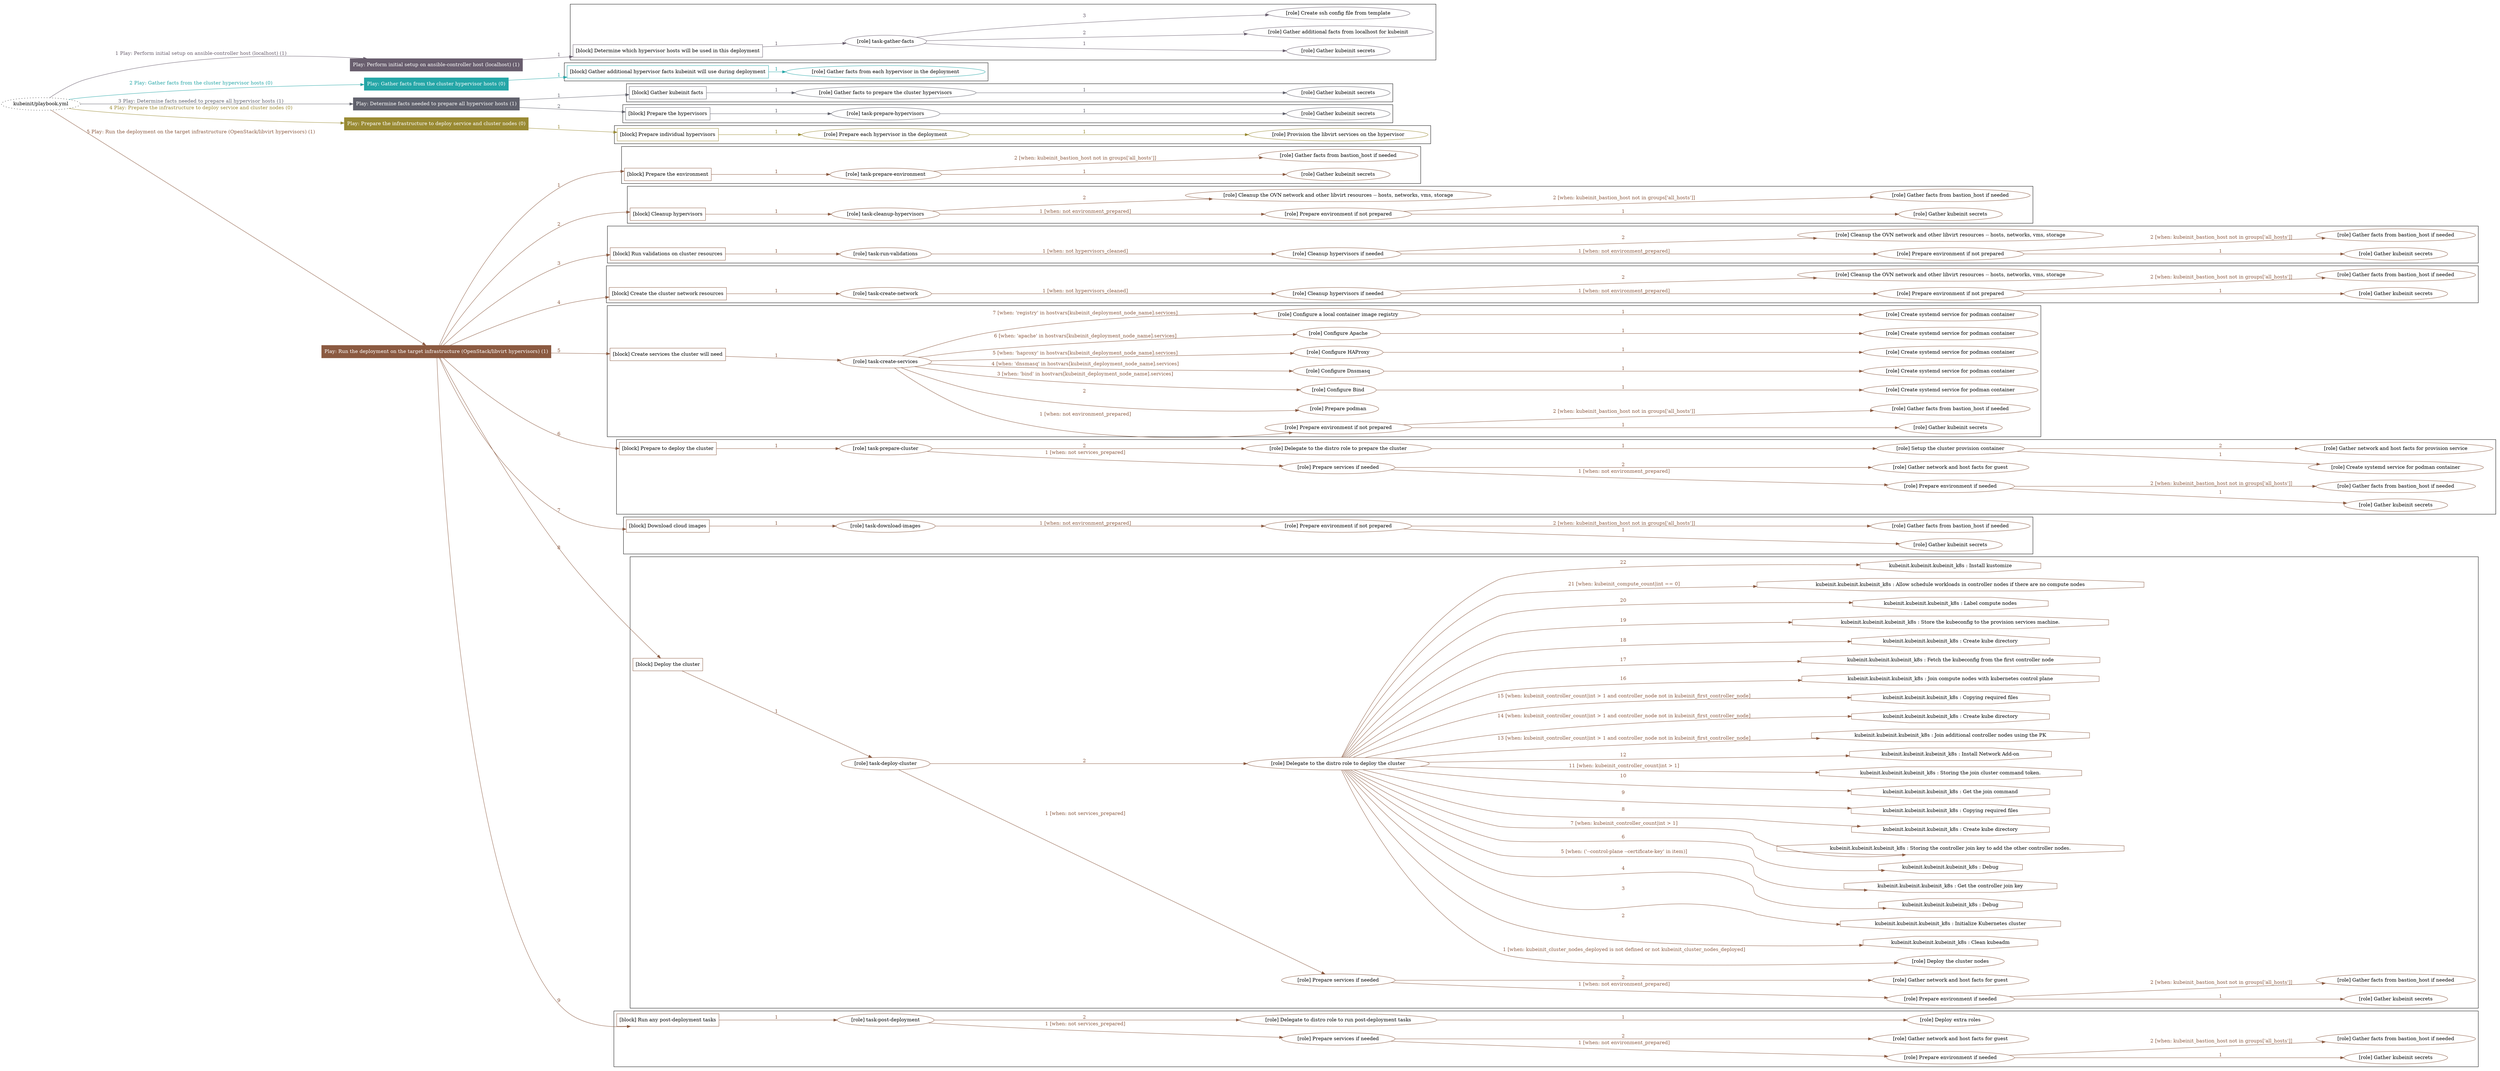 digraph {
	graph [concentrate=true ordering=in rankdir=LR ratio=fill]
	edge [esep=5 sep=10]
	"kubeinit/playbook.yml" [URL="/home/runner/work/kubeinit/kubeinit/kubeinit/playbook.yml" id=playbook_3f4cbc91 style=dotted]
	"kubeinit/playbook.yml" -> play_27c233f1 [label="1 Play: Perform initial setup on ansible-controller host (localhost) (1)" color="#695e6e" fontcolor="#695e6e" id=edge_play_27c233f1 labeltooltip="1 Play: Perform initial setup on ansible-controller host (localhost) (1)" tooltip="1 Play: Perform initial setup on ansible-controller host (localhost) (1)"]
	subgraph "Play: Perform initial setup on ansible-controller host (localhost) (1)" {
		play_27c233f1 [label="Play: Perform initial setup on ansible-controller host (localhost) (1)" URL="/home/runner/work/kubeinit/kubeinit/kubeinit/playbook.yml" color="#695e6e" fontcolor="#ffffff" id=play_27c233f1 shape=box style=filled tooltip=localhost]
		play_27c233f1 -> block_4a003f04 [label=1 color="#695e6e" fontcolor="#695e6e" id=edge_block_4a003f04 labeltooltip=1 tooltip=1]
		subgraph cluster_block_4a003f04 {
			block_4a003f04 [label="[block] Determine which hypervisor hosts will be used in this deployment" URL="/home/runner/work/kubeinit/kubeinit/kubeinit/playbook.yml" color="#695e6e" id=block_4a003f04 labeltooltip="Determine which hypervisor hosts will be used in this deployment" shape=box tooltip="Determine which hypervisor hosts will be used in this deployment"]
			block_4a003f04 -> role_d8524a2f [label="1 " color="#695e6e" fontcolor="#695e6e" id=edge_role_d8524a2f labeltooltip="1 " tooltip="1 "]
			subgraph "task-gather-facts" {
				role_d8524a2f [label="[role] task-gather-facts" URL="/home/runner/work/kubeinit/kubeinit/kubeinit/playbook.yml" color="#695e6e" id=role_d8524a2f tooltip="task-gather-facts"]
				role_d8524a2f -> role_a8aa2a1e [label="1 " color="#695e6e" fontcolor="#695e6e" id=edge_role_a8aa2a1e labeltooltip="1 " tooltip="1 "]
				subgraph "Gather kubeinit secrets" {
					role_a8aa2a1e [label="[role] Gather kubeinit secrets" URL="/home/runner/.ansible/collections/ansible_collections/kubeinit/kubeinit/roles/kubeinit_prepare/tasks/build_hypervisors_group.yml" color="#695e6e" id=role_a8aa2a1e tooltip="Gather kubeinit secrets"]
				}
				role_d8524a2f -> role_540adc2b [label="2 " color="#695e6e" fontcolor="#695e6e" id=edge_role_540adc2b labeltooltip="2 " tooltip="2 "]
				subgraph "Gather additional facts from localhost for kubeinit" {
					role_540adc2b [label="[role] Gather additional facts from localhost for kubeinit" URL="/home/runner/.ansible/collections/ansible_collections/kubeinit/kubeinit/roles/kubeinit_prepare/tasks/build_hypervisors_group.yml" color="#695e6e" id=role_540adc2b tooltip="Gather additional facts from localhost for kubeinit"]
				}
				role_d8524a2f -> role_4693c98e [label="3 " color="#695e6e" fontcolor="#695e6e" id=edge_role_4693c98e labeltooltip="3 " tooltip="3 "]
				subgraph "Create ssh config file from template" {
					role_4693c98e [label="[role] Create ssh config file from template" URL="/home/runner/.ansible/collections/ansible_collections/kubeinit/kubeinit/roles/kubeinit_prepare/tasks/build_hypervisors_group.yml" color="#695e6e" id=role_4693c98e tooltip="Create ssh config file from template"]
				}
			}
		}
	}
	"kubeinit/playbook.yml" -> play_1310c584 [label="2 Play: Gather facts from the cluster hypervisor hosts (0)" color="#25a6a7" fontcolor="#25a6a7" id=edge_play_1310c584 labeltooltip="2 Play: Gather facts from the cluster hypervisor hosts (0)" tooltip="2 Play: Gather facts from the cluster hypervisor hosts (0)"]
	subgraph "Play: Gather facts from the cluster hypervisor hosts (0)" {
		play_1310c584 [label="Play: Gather facts from the cluster hypervisor hosts (0)" URL="/home/runner/work/kubeinit/kubeinit/kubeinit/playbook.yml" color="#25a6a7" fontcolor="#ffffff" id=play_1310c584 shape=box style=filled tooltip="Play: Gather facts from the cluster hypervisor hosts (0)"]
		play_1310c584 -> block_fd61c99f [label=1 color="#25a6a7" fontcolor="#25a6a7" id=edge_block_fd61c99f labeltooltip=1 tooltip=1]
		subgraph cluster_block_fd61c99f {
			block_fd61c99f [label="[block] Gather additional hypervisor facts kubeinit will use during deployment" URL="/home/runner/work/kubeinit/kubeinit/kubeinit/playbook.yml" color="#25a6a7" id=block_fd61c99f labeltooltip="Gather additional hypervisor facts kubeinit will use during deployment" shape=box tooltip="Gather additional hypervisor facts kubeinit will use during deployment"]
			block_fd61c99f -> role_4725d108 [label="1 " color="#25a6a7" fontcolor="#25a6a7" id=edge_role_4725d108 labeltooltip="1 " tooltip="1 "]
			subgraph "Gather facts from each hypervisor in the deployment" {
				role_4725d108 [label="[role] Gather facts from each hypervisor in the deployment" URL="/home/runner/work/kubeinit/kubeinit/kubeinit/playbook.yml" color="#25a6a7" id=role_4725d108 tooltip="Gather facts from each hypervisor in the deployment"]
			}
		}
	}
	"kubeinit/playbook.yml" -> play_6f4e5b49 [label="3 Play: Determine facts needed to prepare all hypervisor hosts (1)" color="#60616c" fontcolor="#60616c" id=edge_play_6f4e5b49 labeltooltip="3 Play: Determine facts needed to prepare all hypervisor hosts (1)" tooltip="3 Play: Determine facts needed to prepare all hypervisor hosts (1)"]
	subgraph "Play: Determine facts needed to prepare all hypervisor hosts (1)" {
		play_6f4e5b49 [label="Play: Determine facts needed to prepare all hypervisor hosts (1)" URL="/home/runner/work/kubeinit/kubeinit/kubeinit/playbook.yml" color="#60616c" fontcolor="#ffffff" id=play_6f4e5b49 shape=box style=filled tooltip=localhost]
		play_6f4e5b49 -> block_ec73111c [label=1 color="#60616c" fontcolor="#60616c" id=edge_block_ec73111c labeltooltip=1 tooltip=1]
		subgraph cluster_block_ec73111c {
			block_ec73111c [label="[block] Gather kubeinit facts" URL="/home/runner/work/kubeinit/kubeinit/kubeinit/playbook.yml" color="#60616c" id=block_ec73111c labeltooltip="Gather kubeinit facts" shape=box tooltip="Gather kubeinit facts"]
			block_ec73111c -> role_0f85f762 [label="1 " color="#60616c" fontcolor="#60616c" id=edge_role_0f85f762 labeltooltip="1 " tooltip="1 "]
			subgraph "Gather facts to prepare the cluster hypervisors" {
				role_0f85f762 [label="[role] Gather facts to prepare the cluster hypervisors" URL="/home/runner/work/kubeinit/kubeinit/kubeinit/playbook.yml" color="#60616c" id=role_0f85f762 tooltip="Gather facts to prepare the cluster hypervisors"]
				role_0f85f762 -> role_43e27373 [label="1 " color="#60616c" fontcolor="#60616c" id=edge_role_43e27373 labeltooltip="1 " tooltip="1 "]
				subgraph "Gather kubeinit secrets" {
					role_43e27373 [label="[role] Gather kubeinit secrets" URL="/home/runner/.ansible/collections/ansible_collections/kubeinit/kubeinit/roles/kubeinit_prepare/tasks/gather_kubeinit_facts.yml" color="#60616c" id=role_43e27373 tooltip="Gather kubeinit secrets"]
				}
			}
		}
		play_6f4e5b49 -> block_7b90073b [label=2 color="#60616c" fontcolor="#60616c" id=edge_block_7b90073b labeltooltip=2 tooltip=2]
		subgraph cluster_block_7b90073b {
			block_7b90073b [label="[block] Prepare the hypervisors" URL="/home/runner/work/kubeinit/kubeinit/kubeinit/playbook.yml" color="#60616c" id=block_7b90073b labeltooltip="Prepare the hypervisors" shape=box tooltip="Prepare the hypervisors"]
			block_7b90073b -> role_a5590c18 [label="1 " color="#60616c" fontcolor="#60616c" id=edge_role_a5590c18 labeltooltip="1 " tooltip="1 "]
			subgraph "task-prepare-hypervisors" {
				role_a5590c18 [label="[role] task-prepare-hypervisors" URL="/home/runner/work/kubeinit/kubeinit/kubeinit/playbook.yml" color="#60616c" id=role_a5590c18 tooltip="task-prepare-hypervisors"]
				role_a5590c18 -> role_f006d449 [label="1 " color="#60616c" fontcolor="#60616c" id=edge_role_f006d449 labeltooltip="1 " tooltip="1 "]
				subgraph "Gather kubeinit secrets" {
					role_f006d449 [label="[role] Gather kubeinit secrets" URL="/home/runner/.ansible/collections/ansible_collections/kubeinit/kubeinit/roles/kubeinit_prepare/tasks/gather_kubeinit_facts.yml" color="#60616c" id=role_f006d449 tooltip="Gather kubeinit secrets"]
				}
			}
		}
	}
	"kubeinit/playbook.yml" -> play_bd5eee0f [label="4 Play: Prepare the infrastructure to deploy service and cluster nodes (0)" color="#998a33" fontcolor="#998a33" id=edge_play_bd5eee0f labeltooltip="4 Play: Prepare the infrastructure to deploy service and cluster nodes (0)" tooltip="4 Play: Prepare the infrastructure to deploy service and cluster nodes (0)"]
	subgraph "Play: Prepare the infrastructure to deploy service and cluster nodes (0)" {
		play_bd5eee0f [label="Play: Prepare the infrastructure to deploy service and cluster nodes (0)" URL="/home/runner/work/kubeinit/kubeinit/kubeinit/playbook.yml" color="#998a33" fontcolor="#ffffff" id=play_bd5eee0f shape=box style=filled tooltip="Play: Prepare the infrastructure to deploy service and cluster nodes (0)"]
		play_bd5eee0f -> block_f9a9e828 [label=1 color="#998a33" fontcolor="#998a33" id=edge_block_f9a9e828 labeltooltip=1 tooltip=1]
		subgraph cluster_block_f9a9e828 {
			block_f9a9e828 [label="[block] Prepare individual hypervisors" URL="/home/runner/work/kubeinit/kubeinit/kubeinit/playbook.yml" color="#998a33" id=block_f9a9e828 labeltooltip="Prepare individual hypervisors" shape=box tooltip="Prepare individual hypervisors"]
			block_f9a9e828 -> role_6421d6af [label="1 " color="#998a33" fontcolor="#998a33" id=edge_role_6421d6af labeltooltip="1 " tooltip="1 "]
			subgraph "Prepare each hypervisor in the deployment" {
				role_6421d6af [label="[role] Prepare each hypervisor in the deployment" URL="/home/runner/work/kubeinit/kubeinit/kubeinit/playbook.yml" color="#998a33" id=role_6421d6af tooltip="Prepare each hypervisor in the deployment"]
				role_6421d6af -> role_2d1f48af [label="1 " color="#998a33" fontcolor="#998a33" id=edge_role_2d1f48af labeltooltip="1 " tooltip="1 "]
				subgraph "Provision the libvirt services on the hypervisor" {
					role_2d1f48af [label="[role] Provision the libvirt services on the hypervisor" URL="/home/runner/.ansible/collections/ansible_collections/kubeinit/kubeinit/roles/kubeinit_prepare/tasks/prepare_hypervisor.yml" color="#998a33" id=role_2d1f48af tooltip="Provision the libvirt services on the hypervisor"]
				}
			}
		}
	}
	"kubeinit/playbook.yml" -> play_19e6de8a [label="5 Play: Run the deployment on the target infrastructure (OpenStack/libvirt hypervisors) (1)" color="#8b5a41" fontcolor="#8b5a41" id=edge_play_19e6de8a labeltooltip="5 Play: Run the deployment on the target infrastructure (OpenStack/libvirt hypervisors) (1)" tooltip="5 Play: Run the deployment on the target infrastructure (OpenStack/libvirt hypervisors) (1)"]
	subgraph "Play: Run the deployment on the target infrastructure (OpenStack/libvirt hypervisors) (1)" {
		play_19e6de8a [label="Play: Run the deployment on the target infrastructure (OpenStack/libvirt hypervisors) (1)" URL="/home/runner/work/kubeinit/kubeinit/kubeinit/playbook.yml" color="#8b5a41" fontcolor="#ffffff" id=play_19e6de8a shape=box style=filled tooltip=localhost]
		play_19e6de8a -> block_f90811ee [label=1 color="#8b5a41" fontcolor="#8b5a41" id=edge_block_f90811ee labeltooltip=1 tooltip=1]
		subgraph cluster_block_f90811ee {
			block_f90811ee [label="[block] Prepare the environment" URL="/home/runner/work/kubeinit/kubeinit/kubeinit/playbook.yml" color="#8b5a41" id=block_f90811ee labeltooltip="Prepare the environment" shape=box tooltip="Prepare the environment"]
			block_f90811ee -> role_31f698fc [label="1 " color="#8b5a41" fontcolor="#8b5a41" id=edge_role_31f698fc labeltooltip="1 " tooltip="1 "]
			subgraph "task-prepare-environment" {
				role_31f698fc [label="[role] task-prepare-environment" URL="/home/runner/work/kubeinit/kubeinit/kubeinit/playbook.yml" color="#8b5a41" id=role_31f698fc tooltip="task-prepare-environment"]
				role_31f698fc -> role_a3f9943e [label="1 " color="#8b5a41" fontcolor="#8b5a41" id=edge_role_a3f9943e labeltooltip="1 " tooltip="1 "]
				subgraph "Gather kubeinit secrets" {
					role_a3f9943e [label="[role] Gather kubeinit secrets" URL="/home/runner/.ansible/collections/ansible_collections/kubeinit/kubeinit/roles/kubeinit_prepare/tasks/gather_kubeinit_facts.yml" color="#8b5a41" id=role_a3f9943e tooltip="Gather kubeinit secrets"]
				}
				role_31f698fc -> role_57198ff5 [label="2 [when: kubeinit_bastion_host not in groups['all_hosts']]" color="#8b5a41" fontcolor="#8b5a41" id=edge_role_57198ff5 labeltooltip="2 [when: kubeinit_bastion_host not in groups['all_hosts']]" tooltip="2 [when: kubeinit_bastion_host not in groups['all_hosts']]"]
				subgraph "Gather facts from bastion_host if needed" {
					role_57198ff5 [label="[role] Gather facts from bastion_host if needed" URL="/home/runner/.ansible/collections/ansible_collections/kubeinit/kubeinit/roles/kubeinit_prepare/tasks/main.yml" color="#8b5a41" id=role_57198ff5 tooltip="Gather facts from bastion_host if needed"]
				}
			}
		}
		play_19e6de8a -> block_365a40f4 [label=2 color="#8b5a41" fontcolor="#8b5a41" id=edge_block_365a40f4 labeltooltip=2 tooltip=2]
		subgraph cluster_block_365a40f4 {
			block_365a40f4 [label="[block] Cleanup hypervisors" URL="/home/runner/work/kubeinit/kubeinit/kubeinit/playbook.yml" color="#8b5a41" id=block_365a40f4 labeltooltip="Cleanup hypervisors" shape=box tooltip="Cleanup hypervisors"]
			block_365a40f4 -> role_1e48d9dd [label="1 " color="#8b5a41" fontcolor="#8b5a41" id=edge_role_1e48d9dd labeltooltip="1 " tooltip="1 "]
			subgraph "task-cleanup-hypervisors" {
				role_1e48d9dd [label="[role] task-cleanup-hypervisors" URL="/home/runner/work/kubeinit/kubeinit/kubeinit/playbook.yml" color="#8b5a41" id=role_1e48d9dd tooltip="task-cleanup-hypervisors"]
				role_1e48d9dd -> role_4562c41d [label="1 [when: not environment_prepared]" color="#8b5a41" fontcolor="#8b5a41" id=edge_role_4562c41d labeltooltip="1 [when: not environment_prepared]" tooltip="1 [when: not environment_prepared]"]
				subgraph "Prepare environment if not prepared" {
					role_4562c41d [label="[role] Prepare environment if not prepared" URL="/home/runner/.ansible/collections/ansible_collections/kubeinit/kubeinit/roles/kubeinit_libvirt/tasks/cleanup_hypervisors.yml" color="#8b5a41" id=role_4562c41d tooltip="Prepare environment if not prepared"]
					role_4562c41d -> role_9c7c84e5 [label="1 " color="#8b5a41" fontcolor="#8b5a41" id=edge_role_9c7c84e5 labeltooltip="1 " tooltip="1 "]
					subgraph "Gather kubeinit secrets" {
						role_9c7c84e5 [label="[role] Gather kubeinit secrets" URL="/home/runner/.ansible/collections/ansible_collections/kubeinit/kubeinit/roles/kubeinit_prepare/tasks/gather_kubeinit_facts.yml" color="#8b5a41" id=role_9c7c84e5 tooltip="Gather kubeinit secrets"]
					}
					role_4562c41d -> role_800d3055 [label="2 [when: kubeinit_bastion_host not in groups['all_hosts']]" color="#8b5a41" fontcolor="#8b5a41" id=edge_role_800d3055 labeltooltip="2 [when: kubeinit_bastion_host not in groups['all_hosts']]" tooltip="2 [when: kubeinit_bastion_host not in groups['all_hosts']]"]
					subgraph "Gather facts from bastion_host if needed" {
						role_800d3055 [label="[role] Gather facts from bastion_host if needed" URL="/home/runner/.ansible/collections/ansible_collections/kubeinit/kubeinit/roles/kubeinit_prepare/tasks/main.yml" color="#8b5a41" id=role_800d3055 tooltip="Gather facts from bastion_host if needed"]
					}
				}
				role_1e48d9dd -> role_5c7eadde [label="2 " color="#8b5a41" fontcolor="#8b5a41" id=edge_role_5c7eadde labeltooltip="2 " tooltip="2 "]
				subgraph "Cleanup the OVN network and other libvirt resources -- hosts, networks, vms, storage" {
					role_5c7eadde [label="[role] Cleanup the OVN network and other libvirt resources -- hosts, networks, vms, storage" URL="/home/runner/.ansible/collections/ansible_collections/kubeinit/kubeinit/roles/kubeinit_libvirt/tasks/cleanup_hypervisors.yml" color="#8b5a41" id=role_5c7eadde tooltip="Cleanup the OVN network and other libvirt resources -- hosts, networks, vms, storage"]
				}
			}
		}
		play_19e6de8a -> block_f3df7068 [label=3 color="#8b5a41" fontcolor="#8b5a41" id=edge_block_f3df7068 labeltooltip=3 tooltip=3]
		subgraph cluster_block_f3df7068 {
			block_f3df7068 [label="[block] Run validations on cluster resources" URL="/home/runner/work/kubeinit/kubeinit/kubeinit/playbook.yml" color="#8b5a41" id=block_f3df7068 labeltooltip="Run validations on cluster resources" shape=box tooltip="Run validations on cluster resources"]
			block_f3df7068 -> role_6481ab47 [label="1 " color="#8b5a41" fontcolor="#8b5a41" id=edge_role_6481ab47 labeltooltip="1 " tooltip="1 "]
			subgraph "task-run-validations" {
				role_6481ab47 [label="[role] task-run-validations" URL="/home/runner/work/kubeinit/kubeinit/kubeinit/playbook.yml" color="#8b5a41" id=role_6481ab47 tooltip="task-run-validations"]
				role_6481ab47 -> role_cf5db238 [label="1 [when: not hypervisors_cleaned]" color="#8b5a41" fontcolor="#8b5a41" id=edge_role_cf5db238 labeltooltip="1 [when: not hypervisors_cleaned]" tooltip="1 [when: not hypervisors_cleaned]"]
				subgraph "Cleanup hypervisors if needed" {
					role_cf5db238 [label="[role] Cleanup hypervisors if needed" URL="/home/runner/.ansible/collections/ansible_collections/kubeinit/kubeinit/roles/kubeinit_validations/tasks/main.yml" color="#8b5a41" id=role_cf5db238 tooltip="Cleanup hypervisors if needed"]
					role_cf5db238 -> role_67c4fe8a [label="1 [when: not environment_prepared]" color="#8b5a41" fontcolor="#8b5a41" id=edge_role_67c4fe8a labeltooltip="1 [when: not environment_prepared]" tooltip="1 [when: not environment_prepared]"]
					subgraph "Prepare environment if not prepared" {
						role_67c4fe8a [label="[role] Prepare environment if not prepared" URL="/home/runner/.ansible/collections/ansible_collections/kubeinit/kubeinit/roles/kubeinit_libvirt/tasks/cleanup_hypervisors.yml" color="#8b5a41" id=role_67c4fe8a tooltip="Prepare environment if not prepared"]
						role_67c4fe8a -> role_f9ae7e58 [label="1 " color="#8b5a41" fontcolor="#8b5a41" id=edge_role_f9ae7e58 labeltooltip="1 " tooltip="1 "]
						subgraph "Gather kubeinit secrets" {
							role_f9ae7e58 [label="[role] Gather kubeinit secrets" URL="/home/runner/.ansible/collections/ansible_collections/kubeinit/kubeinit/roles/kubeinit_prepare/tasks/gather_kubeinit_facts.yml" color="#8b5a41" id=role_f9ae7e58 tooltip="Gather kubeinit secrets"]
						}
						role_67c4fe8a -> role_3a1f1243 [label="2 [when: kubeinit_bastion_host not in groups['all_hosts']]" color="#8b5a41" fontcolor="#8b5a41" id=edge_role_3a1f1243 labeltooltip="2 [when: kubeinit_bastion_host not in groups['all_hosts']]" tooltip="2 [when: kubeinit_bastion_host not in groups['all_hosts']]"]
						subgraph "Gather facts from bastion_host if needed" {
							role_3a1f1243 [label="[role] Gather facts from bastion_host if needed" URL="/home/runner/.ansible/collections/ansible_collections/kubeinit/kubeinit/roles/kubeinit_prepare/tasks/main.yml" color="#8b5a41" id=role_3a1f1243 tooltip="Gather facts from bastion_host if needed"]
						}
					}
					role_cf5db238 -> role_65d6792e [label="2 " color="#8b5a41" fontcolor="#8b5a41" id=edge_role_65d6792e labeltooltip="2 " tooltip="2 "]
					subgraph "Cleanup the OVN network and other libvirt resources -- hosts, networks, vms, storage" {
						role_65d6792e [label="[role] Cleanup the OVN network and other libvirt resources -- hosts, networks, vms, storage" URL="/home/runner/.ansible/collections/ansible_collections/kubeinit/kubeinit/roles/kubeinit_libvirt/tasks/cleanup_hypervisors.yml" color="#8b5a41" id=role_65d6792e tooltip="Cleanup the OVN network and other libvirt resources -- hosts, networks, vms, storage"]
					}
				}
			}
		}
		play_19e6de8a -> block_a3eacc63 [label=4 color="#8b5a41" fontcolor="#8b5a41" id=edge_block_a3eacc63 labeltooltip=4 tooltip=4]
		subgraph cluster_block_a3eacc63 {
			block_a3eacc63 [label="[block] Create the cluster network resources" URL="/home/runner/work/kubeinit/kubeinit/kubeinit/playbook.yml" color="#8b5a41" id=block_a3eacc63 labeltooltip="Create the cluster network resources" shape=box tooltip="Create the cluster network resources"]
			block_a3eacc63 -> role_eb90707e [label="1 " color="#8b5a41" fontcolor="#8b5a41" id=edge_role_eb90707e labeltooltip="1 " tooltip="1 "]
			subgraph "task-create-network" {
				role_eb90707e [label="[role] task-create-network" URL="/home/runner/work/kubeinit/kubeinit/kubeinit/playbook.yml" color="#8b5a41" id=role_eb90707e tooltip="task-create-network"]
				role_eb90707e -> role_d0735f43 [label="1 [when: not hypervisors_cleaned]" color="#8b5a41" fontcolor="#8b5a41" id=edge_role_d0735f43 labeltooltip="1 [when: not hypervisors_cleaned]" tooltip="1 [when: not hypervisors_cleaned]"]
				subgraph "Cleanup hypervisors if needed" {
					role_d0735f43 [label="[role] Cleanup hypervisors if needed" URL="/home/runner/.ansible/collections/ansible_collections/kubeinit/kubeinit/roles/kubeinit_libvirt/tasks/create_network.yml" color="#8b5a41" id=role_d0735f43 tooltip="Cleanup hypervisors if needed"]
					role_d0735f43 -> role_0ed41c98 [label="1 [when: not environment_prepared]" color="#8b5a41" fontcolor="#8b5a41" id=edge_role_0ed41c98 labeltooltip="1 [when: not environment_prepared]" tooltip="1 [when: not environment_prepared]"]
					subgraph "Prepare environment if not prepared" {
						role_0ed41c98 [label="[role] Prepare environment if not prepared" URL="/home/runner/.ansible/collections/ansible_collections/kubeinit/kubeinit/roles/kubeinit_libvirt/tasks/cleanup_hypervisors.yml" color="#8b5a41" id=role_0ed41c98 tooltip="Prepare environment if not prepared"]
						role_0ed41c98 -> role_ef6536fc [label="1 " color="#8b5a41" fontcolor="#8b5a41" id=edge_role_ef6536fc labeltooltip="1 " tooltip="1 "]
						subgraph "Gather kubeinit secrets" {
							role_ef6536fc [label="[role] Gather kubeinit secrets" URL="/home/runner/.ansible/collections/ansible_collections/kubeinit/kubeinit/roles/kubeinit_prepare/tasks/gather_kubeinit_facts.yml" color="#8b5a41" id=role_ef6536fc tooltip="Gather kubeinit secrets"]
						}
						role_0ed41c98 -> role_e8ad9047 [label="2 [when: kubeinit_bastion_host not in groups['all_hosts']]" color="#8b5a41" fontcolor="#8b5a41" id=edge_role_e8ad9047 labeltooltip="2 [when: kubeinit_bastion_host not in groups['all_hosts']]" tooltip="2 [when: kubeinit_bastion_host not in groups['all_hosts']]"]
						subgraph "Gather facts from bastion_host if needed" {
							role_e8ad9047 [label="[role] Gather facts from bastion_host if needed" URL="/home/runner/.ansible/collections/ansible_collections/kubeinit/kubeinit/roles/kubeinit_prepare/tasks/main.yml" color="#8b5a41" id=role_e8ad9047 tooltip="Gather facts from bastion_host if needed"]
						}
					}
					role_d0735f43 -> role_5611447b [label="2 " color="#8b5a41" fontcolor="#8b5a41" id=edge_role_5611447b labeltooltip="2 " tooltip="2 "]
					subgraph "Cleanup the OVN network and other libvirt resources -- hosts, networks, vms, storage" {
						role_5611447b [label="[role] Cleanup the OVN network and other libvirt resources -- hosts, networks, vms, storage" URL="/home/runner/.ansible/collections/ansible_collections/kubeinit/kubeinit/roles/kubeinit_libvirt/tasks/cleanup_hypervisors.yml" color="#8b5a41" id=role_5611447b tooltip="Cleanup the OVN network and other libvirt resources -- hosts, networks, vms, storage"]
					}
				}
			}
		}
		play_19e6de8a -> block_168f148f [label=5 color="#8b5a41" fontcolor="#8b5a41" id=edge_block_168f148f labeltooltip=5 tooltip=5]
		subgraph cluster_block_168f148f {
			block_168f148f [label="[block] Create services the cluster will need" URL="/home/runner/work/kubeinit/kubeinit/kubeinit/playbook.yml" color="#8b5a41" id=block_168f148f labeltooltip="Create services the cluster will need" shape=box tooltip="Create services the cluster will need"]
			block_168f148f -> role_210aad82 [label="1 " color="#8b5a41" fontcolor="#8b5a41" id=edge_role_210aad82 labeltooltip="1 " tooltip="1 "]
			subgraph "task-create-services" {
				role_210aad82 [label="[role] task-create-services" URL="/home/runner/work/kubeinit/kubeinit/kubeinit/playbook.yml" color="#8b5a41" id=role_210aad82 tooltip="task-create-services"]
				role_210aad82 -> role_07e65146 [label="1 [when: not environment_prepared]" color="#8b5a41" fontcolor="#8b5a41" id=edge_role_07e65146 labeltooltip="1 [when: not environment_prepared]" tooltip="1 [when: not environment_prepared]"]
				subgraph "Prepare environment if not prepared" {
					role_07e65146 [label="[role] Prepare environment if not prepared" URL="/home/runner/.ansible/collections/ansible_collections/kubeinit/kubeinit/roles/kubeinit_services/tasks/main.yml" color="#8b5a41" id=role_07e65146 tooltip="Prepare environment if not prepared"]
					role_07e65146 -> role_2e8f2a34 [label="1 " color="#8b5a41" fontcolor="#8b5a41" id=edge_role_2e8f2a34 labeltooltip="1 " tooltip="1 "]
					subgraph "Gather kubeinit secrets" {
						role_2e8f2a34 [label="[role] Gather kubeinit secrets" URL="/home/runner/.ansible/collections/ansible_collections/kubeinit/kubeinit/roles/kubeinit_prepare/tasks/gather_kubeinit_facts.yml" color="#8b5a41" id=role_2e8f2a34 tooltip="Gather kubeinit secrets"]
					}
					role_07e65146 -> role_49750e72 [label="2 [when: kubeinit_bastion_host not in groups['all_hosts']]" color="#8b5a41" fontcolor="#8b5a41" id=edge_role_49750e72 labeltooltip="2 [when: kubeinit_bastion_host not in groups['all_hosts']]" tooltip="2 [when: kubeinit_bastion_host not in groups['all_hosts']]"]
					subgraph "Gather facts from bastion_host if needed" {
						role_49750e72 [label="[role] Gather facts from bastion_host if needed" URL="/home/runner/.ansible/collections/ansible_collections/kubeinit/kubeinit/roles/kubeinit_prepare/tasks/main.yml" color="#8b5a41" id=role_49750e72 tooltip="Gather facts from bastion_host if needed"]
					}
				}
				role_210aad82 -> role_72de9ce8 [label="2 " color="#8b5a41" fontcolor="#8b5a41" id=edge_role_72de9ce8 labeltooltip="2 " tooltip="2 "]
				subgraph "Prepare podman" {
					role_72de9ce8 [label="[role] Prepare podman" URL="/home/runner/.ansible/collections/ansible_collections/kubeinit/kubeinit/roles/kubeinit_services/tasks/00_create_service_pod.yml" color="#8b5a41" id=role_72de9ce8 tooltip="Prepare podman"]
				}
				role_210aad82 -> role_02aaadc6 [label="3 [when: 'bind' in hostvars[kubeinit_deployment_node_name].services]" color="#8b5a41" fontcolor="#8b5a41" id=edge_role_02aaadc6 labeltooltip="3 [when: 'bind' in hostvars[kubeinit_deployment_node_name].services]" tooltip="3 [when: 'bind' in hostvars[kubeinit_deployment_node_name].services]"]
				subgraph "Configure Bind" {
					role_02aaadc6 [label="[role] Configure Bind" URL="/home/runner/.ansible/collections/ansible_collections/kubeinit/kubeinit/roles/kubeinit_services/tasks/start_services_containers.yml" color="#8b5a41" id=role_02aaadc6 tooltip="Configure Bind"]
					role_02aaadc6 -> role_14a80547 [label="1 " color="#8b5a41" fontcolor="#8b5a41" id=edge_role_14a80547 labeltooltip="1 " tooltip="1 "]
					subgraph "Create systemd service for podman container" {
						role_14a80547 [label="[role] Create systemd service for podman container" URL="/home/runner/.ansible/collections/ansible_collections/kubeinit/kubeinit/roles/kubeinit_bind/tasks/main.yml" color="#8b5a41" id=role_14a80547 tooltip="Create systemd service for podman container"]
					}
				}
				role_210aad82 -> role_823857c7 [label="4 [when: 'dnsmasq' in hostvars[kubeinit_deployment_node_name].services]" color="#8b5a41" fontcolor="#8b5a41" id=edge_role_823857c7 labeltooltip="4 [when: 'dnsmasq' in hostvars[kubeinit_deployment_node_name].services]" tooltip="4 [when: 'dnsmasq' in hostvars[kubeinit_deployment_node_name].services]"]
				subgraph "Configure Dnsmasq" {
					role_823857c7 [label="[role] Configure Dnsmasq" URL="/home/runner/.ansible/collections/ansible_collections/kubeinit/kubeinit/roles/kubeinit_services/tasks/start_services_containers.yml" color="#8b5a41" id=role_823857c7 tooltip="Configure Dnsmasq"]
					role_823857c7 -> role_fc762eb3 [label="1 " color="#8b5a41" fontcolor="#8b5a41" id=edge_role_fc762eb3 labeltooltip="1 " tooltip="1 "]
					subgraph "Create systemd service for podman container" {
						role_fc762eb3 [label="[role] Create systemd service for podman container" URL="/home/runner/.ansible/collections/ansible_collections/kubeinit/kubeinit/roles/kubeinit_dnsmasq/tasks/main.yml" color="#8b5a41" id=role_fc762eb3 tooltip="Create systemd service for podman container"]
					}
				}
				role_210aad82 -> role_e5d3b512 [label="5 [when: 'haproxy' in hostvars[kubeinit_deployment_node_name].services]" color="#8b5a41" fontcolor="#8b5a41" id=edge_role_e5d3b512 labeltooltip="5 [when: 'haproxy' in hostvars[kubeinit_deployment_node_name].services]" tooltip="5 [when: 'haproxy' in hostvars[kubeinit_deployment_node_name].services]"]
				subgraph "Configure HAProxy" {
					role_e5d3b512 [label="[role] Configure HAProxy" URL="/home/runner/.ansible/collections/ansible_collections/kubeinit/kubeinit/roles/kubeinit_services/tasks/start_services_containers.yml" color="#8b5a41" id=role_e5d3b512 tooltip="Configure HAProxy"]
					role_e5d3b512 -> role_10f9e34d [label="1 " color="#8b5a41" fontcolor="#8b5a41" id=edge_role_10f9e34d labeltooltip="1 " tooltip="1 "]
					subgraph "Create systemd service for podman container" {
						role_10f9e34d [label="[role] Create systemd service for podman container" URL="/home/runner/.ansible/collections/ansible_collections/kubeinit/kubeinit/roles/kubeinit_haproxy/tasks/main.yml" color="#8b5a41" id=role_10f9e34d tooltip="Create systemd service for podman container"]
					}
				}
				role_210aad82 -> role_fb0fef0d [label="6 [when: 'apache' in hostvars[kubeinit_deployment_node_name].services]" color="#8b5a41" fontcolor="#8b5a41" id=edge_role_fb0fef0d labeltooltip="6 [when: 'apache' in hostvars[kubeinit_deployment_node_name].services]" tooltip="6 [when: 'apache' in hostvars[kubeinit_deployment_node_name].services]"]
				subgraph "Configure Apache" {
					role_fb0fef0d [label="[role] Configure Apache" URL="/home/runner/.ansible/collections/ansible_collections/kubeinit/kubeinit/roles/kubeinit_services/tasks/start_services_containers.yml" color="#8b5a41" id=role_fb0fef0d tooltip="Configure Apache"]
					role_fb0fef0d -> role_ba035e41 [label="1 " color="#8b5a41" fontcolor="#8b5a41" id=edge_role_ba035e41 labeltooltip="1 " tooltip="1 "]
					subgraph "Create systemd service for podman container" {
						role_ba035e41 [label="[role] Create systemd service for podman container" URL="/home/runner/.ansible/collections/ansible_collections/kubeinit/kubeinit/roles/kubeinit_apache/tasks/main.yml" color="#8b5a41" id=role_ba035e41 tooltip="Create systemd service for podman container"]
					}
				}
				role_210aad82 -> role_07fead5a [label="7 [when: 'registry' in hostvars[kubeinit_deployment_node_name].services]" color="#8b5a41" fontcolor="#8b5a41" id=edge_role_07fead5a labeltooltip="7 [when: 'registry' in hostvars[kubeinit_deployment_node_name].services]" tooltip="7 [when: 'registry' in hostvars[kubeinit_deployment_node_name].services]"]
				subgraph "Configure a local container image registry" {
					role_07fead5a [label="[role] Configure a local container image registry" URL="/home/runner/.ansible/collections/ansible_collections/kubeinit/kubeinit/roles/kubeinit_services/tasks/start_services_containers.yml" color="#8b5a41" id=role_07fead5a tooltip="Configure a local container image registry"]
					role_07fead5a -> role_8d9c8d61 [label="1 " color="#8b5a41" fontcolor="#8b5a41" id=edge_role_8d9c8d61 labeltooltip="1 " tooltip="1 "]
					subgraph "Create systemd service for podman container" {
						role_8d9c8d61 [label="[role] Create systemd service for podman container" URL="/home/runner/.ansible/collections/ansible_collections/kubeinit/kubeinit/roles/kubeinit_registry/tasks/main.yml" color="#8b5a41" id=role_8d9c8d61 tooltip="Create systemd service for podman container"]
					}
				}
			}
		}
		play_19e6de8a -> block_04d5ceae [label=6 color="#8b5a41" fontcolor="#8b5a41" id=edge_block_04d5ceae labeltooltip=6 tooltip=6]
		subgraph cluster_block_04d5ceae {
			block_04d5ceae [label="[block] Prepare to deploy the cluster" URL="/home/runner/work/kubeinit/kubeinit/kubeinit/playbook.yml" color="#8b5a41" id=block_04d5ceae labeltooltip="Prepare to deploy the cluster" shape=box tooltip="Prepare to deploy the cluster"]
			block_04d5ceae -> role_d801c568 [label="1 " color="#8b5a41" fontcolor="#8b5a41" id=edge_role_d801c568 labeltooltip="1 " tooltip="1 "]
			subgraph "task-prepare-cluster" {
				role_d801c568 [label="[role] task-prepare-cluster" URL="/home/runner/work/kubeinit/kubeinit/kubeinit/playbook.yml" color="#8b5a41" id=role_d801c568 tooltip="task-prepare-cluster"]
				role_d801c568 -> role_45aba2ad [label="1 [when: not services_prepared]" color="#8b5a41" fontcolor="#8b5a41" id=edge_role_45aba2ad labeltooltip="1 [when: not services_prepared]" tooltip="1 [when: not services_prepared]"]
				subgraph "Prepare services if needed" {
					role_45aba2ad [label="[role] Prepare services if needed" URL="/home/runner/.ansible/collections/ansible_collections/kubeinit/kubeinit/roles/kubeinit_prepare/tasks/prepare_cluster.yml" color="#8b5a41" id=role_45aba2ad tooltip="Prepare services if needed"]
					role_45aba2ad -> role_7ff79863 [label="1 [when: not environment_prepared]" color="#8b5a41" fontcolor="#8b5a41" id=edge_role_7ff79863 labeltooltip="1 [when: not environment_prepared]" tooltip="1 [when: not environment_prepared]"]
					subgraph "Prepare environment if needed" {
						role_7ff79863 [label="[role] Prepare environment if needed" URL="/home/runner/.ansible/collections/ansible_collections/kubeinit/kubeinit/roles/kubeinit_services/tasks/prepare_services.yml" color="#8b5a41" id=role_7ff79863 tooltip="Prepare environment if needed"]
						role_7ff79863 -> role_35c21b28 [label="1 " color="#8b5a41" fontcolor="#8b5a41" id=edge_role_35c21b28 labeltooltip="1 " tooltip="1 "]
						subgraph "Gather kubeinit secrets" {
							role_35c21b28 [label="[role] Gather kubeinit secrets" URL="/home/runner/.ansible/collections/ansible_collections/kubeinit/kubeinit/roles/kubeinit_prepare/tasks/gather_kubeinit_facts.yml" color="#8b5a41" id=role_35c21b28 tooltip="Gather kubeinit secrets"]
						}
						role_7ff79863 -> role_5145715b [label="2 [when: kubeinit_bastion_host not in groups['all_hosts']]" color="#8b5a41" fontcolor="#8b5a41" id=edge_role_5145715b labeltooltip="2 [when: kubeinit_bastion_host not in groups['all_hosts']]" tooltip="2 [when: kubeinit_bastion_host not in groups['all_hosts']]"]
						subgraph "Gather facts from bastion_host if needed" {
							role_5145715b [label="[role] Gather facts from bastion_host if needed" URL="/home/runner/.ansible/collections/ansible_collections/kubeinit/kubeinit/roles/kubeinit_prepare/tasks/main.yml" color="#8b5a41" id=role_5145715b tooltip="Gather facts from bastion_host if needed"]
						}
					}
					role_45aba2ad -> role_28b18d65 [label="2 " color="#8b5a41" fontcolor="#8b5a41" id=edge_role_28b18d65 labeltooltip="2 " tooltip="2 "]
					subgraph "Gather network and host facts for guest" {
						role_28b18d65 [label="[role] Gather network and host facts for guest" URL="/home/runner/.ansible/collections/ansible_collections/kubeinit/kubeinit/roles/kubeinit_services/tasks/prepare_services.yml" color="#8b5a41" id=role_28b18d65 tooltip="Gather network and host facts for guest"]
					}
				}
				role_d801c568 -> role_3e66e5f3 [label="2 " color="#8b5a41" fontcolor="#8b5a41" id=edge_role_3e66e5f3 labeltooltip="2 " tooltip="2 "]
				subgraph "Delegate to the distro role to prepare the cluster" {
					role_3e66e5f3 [label="[role] Delegate to the distro role to prepare the cluster" URL="/home/runner/.ansible/collections/ansible_collections/kubeinit/kubeinit/roles/kubeinit_prepare/tasks/prepare_cluster.yml" color="#8b5a41" id=role_3e66e5f3 tooltip="Delegate to the distro role to prepare the cluster"]
					role_3e66e5f3 -> role_cee81b8a [label="1 " color="#8b5a41" fontcolor="#8b5a41" id=edge_role_cee81b8a labeltooltip="1 " tooltip="1 "]
					subgraph "Setup the cluster provision container" {
						role_cee81b8a [label="[role] Setup the cluster provision container" URL="/home/runner/.ansible/collections/ansible_collections/kubeinit/kubeinit/roles/kubeinit_k8s/tasks/prepare_cluster.yml" color="#8b5a41" id=role_cee81b8a tooltip="Setup the cluster provision container"]
						role_cee81b8a -> role_49f98c33 [label="1 " color="#8b5a41" fontcolor="#8b5a41" id=edge_role_49f98c33 labeltooltip="1 " tooltip="1 "]
						subgraph "Create systemd service for podman container" {
							role_49f98c33 [label="[role] Create systemd service for podman container" URL="/home/runner/.ansible/collections/ansible_collections/kubeinit/kubeinit/roles/kubeinit_services/tasks/create_provision_container.yml" color="#8b5a41" id=role_49f98c33 tooltip="Create systemd service for podman container"]
						}
						role_cee81b8a -> role_86336e72 [label="2 " color="#8b5a41" fontcolor="#8b5a41" id=edge_role_86336e72 labeltooltip="2 " tooltip="2 "]
						subgraph "Gather network and host facts for provision service" {
							role_86336e72 [label="[role] Gather network and host facts for provision service" URL="/home/runner/.ansible/collections/ansible_collections/kubeinit/kubeinit/roles/kubeinit_services/tasks/create_provision_container.yml" color="#8b5a41" id=role_86336e72 tooltip="Gather network and host facts for provision service"]
						}
					}
				}
			}
		}
		play_19e6de8a -> block_fa60f571 [label=7 color="#8b5a41" fontcolor="#8b5a41" id=edge_block_fa60f571 labeltooltip=7 tooltip=7]
		subgraph cluster_block_fa60f571 {
			block_fa60f571 [label="[block] Download cloud images" URL="/home/runner/work/kubeinit/kubeinit/kubeinit/playbook.yml" color="#8b5a41" id=block_fa60f571 labeltooltip="Download cloud images" shape=box tooltip="Download cloud images"]
			block_fa60f571 -> role_3bd2fa21 [label="1 " color="#8b5a41" fontcolor="#8b5a41" id=edge_role_3bd2fa21 labeltooltip="1 " tooltip="1 "]
			subgraph "task-download-images" {
				role_3bd2fa21 [label="[role] task-download-images" URL="/home/runner/work/kubeinit/kubeinit/kubeinit/playbook.yml" color="#8b5a41" id=role_3bd2fa21 tooltip="task-download-images"]
				role_3bd2fa21 -> role_dc0af323 [label="1 [when: not environment_prepared]" color="#8b5a41" fontcolor="#8b5a41" id=edge_role_dc0af323 labeltooltip="1 [when: not environment_prepared]" tooltip="1 [when: not environment_prepared]"]
				subgraph "Prepare environment if not prepared" {
					role_dc0af323 [label="[role] Prepare environment if not prepared" URL="/home/runner/.ansible/collections/ansible_collections/kubeinit/kubeinit/roles/kubeinit_libvirt/tasks/download_cloud_images.yml" color="#8b5a41" id=role_dc0af323 tooltip="Prepare environment if not prepared"]
					role_dc0af323 -> role_84eadf6d [label="1 " color="#8b5a41" fontcolor="#8b5a41" id=edge_role_84eadf6d labeltooltip="1 " tooltip="1 "]
					subgraph "Gather kubeinit secrets" {
						role_84eadf6d [label="[role] Gather kubeinit secrets" URL="/home/runner/.ansible/collections/ansible_collections/kubeinit/kubeinit/roles/kubeinit_prepare/tasks/gather_kubeinit_facts.yml" color="#8b5a41" id=role_84eadf6d tooltip="Gather kubeinit secrets"]
					}
					role_dc0af323 -> role_6309205a [label="2 [when: kubeinit_bastion_host not in groups['all_hosts']]" color="#8b5a41" fontcolor="#8b5a41" id=edge_role_6309205a labeltooltip="2 [when: kubeinit_bastion_host not in groups['all_hosts']]" tooltip="2 [when: kubeinit_bastion_host not in groups['all_hosts']]"]
					subgraph "Gather facts from bastion_host if needed" {
						role_6309205a [label="[role] Gather facts from bastion_host if needed" URL="/home/runner/.ansible/collections/ansible_collections/kubeinit/kubeinit/roles/kubeinit_prepare/tasks/main.yml" color="#8b5a41" id=role_6309205a tooltip="Gather facts from bastion_host if needed"]
					}
				}
			}
		}
		play_19e6de8a -> block_46ed7dc9 [label=8 color="#8b5a41" fontcolor="#8b5a41" id=edge_block_46ed7dc9 labeltooltip=8 tooltip=8]
		subgraph cluster_block_46ed7dc9 {
			block_46ed7dc9 [label="[block] Deploy the cluster" URL="/home/runner/work/kubeinit/kubeinit/kubeinit/playbook.yml" color="#8b5a41" id=block_46ed7dc9 labeltooltip="Deploy the cluster" shape=box tooltip="Deploy the cluster"]
			block_46ed7dc9 -> role_a02edf98 [label="1 " color="#8b5a41" fontcolor="#8b5a41" id=edge_role_a02edf98 labeltooltip="1 " tooltip="1 "]
			subgraph "task-deploy-cluster" {
				role_a02edf98 [label="[role] task-deploy-cluster" URL="/home/runner/work/kubeinit/kubeinit/kubeinit/playbook.yml" color="#8b5a41" id=role_a02edf98 tooltip="task-deploy-cluster"]
				role_a02edf98 -> role_78ff3492 [label="1 [when: not services_prepared]" color="#8b5a41" fontcolor="#8b5a41" id=edge_role_78ff3492 labeltooltip="1 [when: not services_prepared]" tooltip="1 [when: not services_prepared]"]
				subgraph "Prepare services if needed" {
					role_78ff3492 [label="[role] Prepare services if needed" URL="/home/runner/.ansible/collections/ansible_collections/kubeinit/kubeinit/roles/kubeinit_prepare/tasks/deploy_cluster.yml" color="#8b5a41" id=role_78ff3492 tooltip="Prepare services if needed"]
					role_78ff3492 -> role_9302ad5e [label="1 [when: not environment_prepared]" color="#8b5a41" fontcolor="#8b5a41" id=edge_role_9302ad5e labeltooltip="1 [when: not environment_prepared]" tooltip="1 [when: not environment_prepared]"]
					subgraph "Prepare environment if needed" {
						role_9302ad5e [label="[role] Prepare environment if needed" URL="/home/runner/.ansible/collections/ansible_collections/kubeinit/kubeinit/roles/kubeinit_services/tasks/prepare_services.yml" color="#8b5a41" id=role_9302ad5e tooltip="Prepare environment if needed"]
						role_9302ad5e -> role_b2111f99 [label="1 " color="#8b5a41" fontcolor="#8b5a41" id=edge_role_b2111f99 labeltooltip="1 " tooltip="1 "]
						subgraph "Gather kubeinit secrets" {
							role_b2111f99 [label="[role] Gather kubeinit secrets" URL="/home/runner/.ansible/collections/ansible_collections/kubeinit/kubeinit/roles/kubeinit_prepare/tasks/gather_kubeinit_facts.yml" color="#8b5a41" id=role_b2111f99 tooltip="Gather kubeinit secrets"]
						}
						role_9302ad5e -> role_76a6ec6e [label="2 [when: kubeinit_bastion_host not in groups['all_hosts']]" color="#8b5a41" fontcolor="#8b5a41" id=edge_role_76a6ec6e labeltooltip="2 [when: kubeinit_bastion_host not in groups['all_hosts']]" tooltip="2 [when: kubeinit_bastion_host not in groups['all_hosts']]"]
						subgraph "Gather facts from bastion_host if needed" {
							role_76a6ec6e [label="[role] Gather facts from bastion_host if needed" URL="/home/runner/.ansible/collections/ansible_collections/kubeinit/kubeinit/roles/kubeinit_prepare/tasks/main.yml" color="#8b5a41" id=role_76a6ec6e tooltip="Gather facts from bastion_host if needed"]
						}
					}
					role_78ff3492 -> role_5bacef63 [label="2 " color="#8b5a41" fontcolor="#8b5a41" id=edge_role_5bacef63 labeltooltip="2 " tooltip="2 "]
					subgraph "Gather network and host facts for guest" {
						role_5bacef63 [label="[role] Gather network and host facts for guest" URL="/home/runner/.ansible/collections/ansible_collections/kubeinit/kubeinit/roles/kubeinit_services/tasks/prepare_services.yml" color="#8b5a41" id=role_5bacef63 tooltip="Gather network and host facts for guest"]
					}
				}
				role_a02edf98 -> role_275f61dd [label="2 " color="#8b5a41" fontcolor="#8b5a41" id=edge_role_275f61dd labeltooltip="2 " tooltip="2 "]
				subgraph "Delegate to the distro role to deploy the cluster" {
					role_275f61dd [label="[role] Delegate to the distro role to deploy the cluster" URL="/home/runner/.ansible/collections/ansible_collections/kubeinit/kubeinit/roles/kubeinit_prepare/tasks/deploy_cluster.yml" color="#8b5a41" id=role_275f61dd tooltip="Delegate to the distro role to deploy the cluster"]
					role_275f61dd -> role_97aca6cc [label="1 [when: kubeinit_cluster_nodes_deployed is not defined or not kubeinit_cluster_nodes_deployed]" color="#8b5a41" fontcolor="#8b5a41" id=edge_role_97aca6cc labeltooltip="1 [when: kubeinit_cluster_nodes_deployed is not defined or not kubeinit_cluster_nodes_deployed]" tooltip="1 [when: kubeinit_cluster_nodes_deployed is not defined or not kubeinit_cluster_nodes_deployed]"]
					subgraph "Deploy the cluster nodes" {
						role_97aca6cc [label="[role] Deploy the cluster nodes" URL="/home/runner/.ansible/collections/ansible_collections/kubeinit/kubeinit/roles/kubeinit_k8s/tasks/main.yml" color="#8b5a41" id=role_97aca6cc tooltip="Deploy the cluster nodes"]
					}
					task_4261fc9f [label="kubeinit.kubeinit.kubeinit_k8s : Clean kubeadm" URL="/home/runner/.ansible/collections/ansible_collections/kubeinit/kubeinit/roles/kubeinit_k8s/tasks/main.yml" color="#8b5a41" id=task_4261fc9f shape=octagon tooltip="kubeinit.kubeinit.kubeinit_k8s : Clean kubeadm"]
					role_275f61dd -> task_4261fc9f [label="2 " color="#8b5a41" fontcolor="#8b5a41" id=edge_task_4261fc9f labeltooltip="2 " tooltip="2 "]
					task_59668351 [label="kubeinit.kubeinit.kubeinit_k8s : Initialize Kubernetes cluster" URL="/home/runner/.ansible/collections/ansible_collections/kubeinit/kubeinit/roles/kubeinit_k8s/tasks/main.yml" color="#8b5a41" id=task_59668351 shape=octagon tooltip="kubeinit.kubeinit.kubeinit_k8s : Initialize Kubernetes cluster"]
					role_275f61dd -> task_59668351 [label="3 " color="#8b5a41" fontcolor="#8b5a41" id=edge_task_59668351 labeltooltip="3 " tooltip="3 "]
					task_bc29724b [label="kubeinit.kubeinit.kubeinit_k8s : Debug" URL="/home/runner/.ansible/collections/ansible_collections/kubeinit/kubeinit/roles/kubeinit_k8s/tasks/main.yml" color="#8b5a41" id=task_bc29724b shape=octagon tooltip="kubeinit.kubeinit.kubeinit_k8s : Debug"]
					role_275f61dd -> task_bc29724b [label="4 " color="#8b5a41" fontcolor="#8b5a41" id=edge_task_bc29724b labeltooltip="4 " tooltip="4 "]
					task_a319c436 [label="kubeinit.kubeinit.kubeinit_k8s : Get the controller join key" URL="/home/runner/.ansible/collections/ansible_collections/kubeinit/kubeinit/roles/kubeinit_k8s/tasks/main.yml" color="#8b5a41" id=task_a319c436 shape=octagon tooltip="kubeinit.kubeinit.kubeinit_k8s : Get the controller join key"]
					role_275f61dd -> task_a319c436 [label="5 [when: ('--control-plane --certificate-key' in item)]" color="#8b5a41" fontcolor="#8b5a41" id=edge_task_a319c436 labeltooltip="5 [when: ('--control-plane --certificate-key' in item)]" tooltip="5 [when: ('--control-plane --certificate-key' in item)]"]
					task_d06c90a1 [label="kubeinit.kubeinit.kubeinit_k8s : Debug" URL="/home/runner/.ansible/collections/ansible_collections/kubeinit/kubeinit/roles/kubeinit_k8s/tasks/main.yml" color="#8b5a41" id=task_d06c90a1 shape=octagon tooltip="kubeinit.kubeinit.kubeinit_k8s : Debug"]
					role_275f61dd -> task_d06c90a1 [label="6 " color="#8b5a41" fontcolor="#8b5a41" id=edge_task_d06c90a1 labeltooltip="6 " tooltip="6 "]
					task_15cf83c0 [label="kubeinit.kubeinit.kubeinit_k8s : Storing the controller join key to add the other controller nodes." URL="/home/runner/.ansible/collections/ansible_collections/kubeinit/kubeinit/roles/kubeinit_k8s/tasks/main.yml" color="#8b5a41" id=task_15cf83c0 shape=octagon tooltip="kubeinit.kubeinit.kubeinit_k8s : Storing the controller join key to add the other controller nodes."]
					role_275f61dd -> task_15cf83c0 [label="7 [when: kubeinit_controller_count|int > 1]" color="#8b5a41" fontcolor="#8b5a41" id=edge_task_15cf83c0 labeltooltip="7 [when: kubeinit_controller_count|int > 1]" tooltip="7 [when: kubeinit_controller_count|int > 1]"]
					task_1a48729f [label="kubeinit.kubeinit.kubeinit_k8s : Create kube directory" URL="/home/runner/.ansible/collections/ansible_collections/kubeinit/kubeinit/roles/kubeinit_k8s/tasks/main.yml" color="#8b5a41" id=task_1a48729f shape=octagon tooltip="kubeinit.kubeinit.kubeinit_k8s : Create kube directory"]
					role_275f61dd -> task_1a48729f [label="8 " color="#8b5a41" fontcolor="#8b5a41" id=edge_task_1a48729f labeltooltip="8 " tooltip="8 "]
					task_960891e8 [label="kubeinit.kubeinit.kubeinit_k8s : Copying required files" URL="/home/runner/.ansible/collections/ansible_collections/kubeinit/kubeinit/roles/kubeinit_k8s/tasks/main.yml" color="#8b5a41" id=task_960891e8 shape=octagon tooltip="kubeinit.kubeinit.kubeinit_k8s : Copying required files"]
					role_275f61dd -> task_960891e8 [label="9 " color="#8b5a41" fontcolor="#8b5a41" id=edge_task_960891e8 labeltooltip="9 " tooltip="9 "]
					task_71208dbc [label="kubeinit.kubeinit.kubeinit_k8s : Get the join command" URL="/home/runner/.ansible/collections/ansible_collections/kubeinit/kubeinit/roles/kubeinit_k8s/tasks/main.yml" color="#8b5a41" id=task_71208dbc shape=octagon tooltip="kubeinit.kubeinit.kubeinit_k8s : Get the join command"]
					role_275f61dd -> task_71208dbc [label="10 " color="#8b5a41" fontcolor="#8b5a41" id=edge_task_71208dbc labeltooltip="10 " tooltip="10 "]
					task_0ccda697 [label="kubeinit.kubeinit.kubeinit_k8s : Storing the join cluster command token." URL="/home/runner/.ansible/collections/ansible_collections/kubeinit/kubeinit/roles/kubeinit_k8s/tasks/main.yml" color="#8b5a41" id=task_0ccda697 shape=octagon tooltip="kubeinit.kubeinit.kubeinit_k8s : Storing the join cluster command token."]
					role_275f61dd -> task_0ccda697 [label="11 [when: kubeinit_controller_count|int > 1]" color="#8b5a41" fontcolor="#8b5a41" id=edge_task_0ccda697 labeltooltip="11 [when: kubeinit_controller_count|int > 1]" tooltip="11 [when: kubeinit_controller_count|int > 1]"]
					task_7fe8d6aa [label="kubeinit.kubeinit.kubeinit_k8s : Install Network Add-on" URL="/home/runner/.ansible/collections/ansible_collections/kubeinit/kubeinit/roles/kubeinit_k8s/tasks/main.yml" color="#8b5a41" id=task_7fe8d6aa shape=octagon tooltip="kubeinit.kubeinit.kubeinit_k8s : Install Network Add-on"]
					role_275f61dd -> task_7fe8d6aa [label="12 " color="#8b5a41" fontcolor="#8b5a41" id=edge_task_7fe8d6aa labeltooltip="12 " tooltip="12 "]
					task_e4d8434b [label="kubeinit.kubeinit.kubeinit_k8s : Join additional controller nodes using the PK" URL="/home/runner/.ansible/collections/ansible_collections/kubeinit/kubeinit/roles/kubeinit_k8s/tasks/main.yml" color="#8b5a41" id=task_e4d8434b shape=octagon tooltip="kubeinit.kubeinit.kubeinit_k8s : Join additional controller nodes using the PK"]
					role_275f61dd -> task_e4d8434b [label="13 [when: kubeinit_controller_count|int > 1 and controller_node not in kubeinit_first_controller_node]" color="#8b5a41" fontcolor="#8b5a41" id=edge_task_e4d8434b labeltooltip="13 [when: kubeinit_controller_count|int > 1 and controller_node not in kubeinit_first_controller_node]" tooltip="13 [when: kubeinit_controller_count|int > 1 and controller_node not in kubeinit_first_controller_node]"]
					task_5c4856fe [label="kubeinit.kubeinit.kubeinit_k8s : Create kube directory" URL="/home/runner/.ansible/collections/ansible_collections/kubeinit/kubeinit/roles/kubeinit_k8s/tasks/main.yml" color="#8b5a41" id=task_5c4856fe shape=octagon tooltip="kubeinit.kubeinit.kubeinit_k8s : Create kube directory"]
					role_275f61dd -> task_5c4856fe [label="14 [when: kubeinit_controller_count|int > 1 and controller_node not in kubeinit_first_controller_node]" color="#8b5a41" fontcolor="#8b5a41" id=edge_task_5c4856fe labeltooltip="14 [when: kubeinit_controller_count|int > 1 and controller_node not in kubeinit_first_controller_node]" tooltip="14 [when: kubeinit_controller_count|int > 1 and controller_node not in kubeinit_first_controller_node]"]
					task_b32f871f [label="kubeinit.kubeinit.kubeinit_k8s : Copying required files" URL="/home/runner/.ansible/collections/ansible_collections/kubeinit/kubeinit/roles/kubeinit_k8s/tasks/main.yml" color="#8b5a41" id=task_b32f871f shape=octagon tooltip="kubeinit.kubeinit.kubeinit_k8s : Copying required files"]
					role_275f61dd -> task_b32f871f [label="15 [when: kubeinit_controller_count|int > 1 and controller_node not in kubeinit_first_controller_node]" color="#8b5a41" fontcolor="#8b5a41" id=edge_task_b32f871f labeltooltip="15 [when: kubeinit_controller_count|int > 1 and controller_node not in kubeinit_first_controller_node]" tooltip="15 [when: kubeinit_controller_count|int > 1 and controller_node not in kubeinit_first_controller_node]"]
					task_f3eb598f [label="kubeinit.kubeinit.kubeinit_k8s : Join compute nodes with kubernetes control plane" URL="/home/runner/.ansible/collections/ansible_collections/kubeinit/kubeinit/roles/kubeinit_k8s/tasks/main.yml" color="#8b5a41" id=task_f3eb598f shape=octagon tooltip="kubeinit.kubeinit.kubeinit_k8s : Join compute nodes with kubernetes control plane"]
					role_275f61dd -> task_f3eb598f [label="16 " color="#8b5a41" fontcolor="#8b5a41" id=edge_task_f3eb598f labeltooltip="16 " tooltip="16 "]
					task_b6ce86a1 [label="kubeinit.kubeinit.kubeinit_k8s : Fetch the kubeconfig from the first controller node" URL="/home/runner/.ansible/collections/ansible_collections/kubeinit/kubeinit/roles/kubeinit_k8s/tasks/main.yml" color="#8b5a41" id=task_b6ce86a1 shape=octagon tooltip="kubeinit.kubeinit.kubeinit_k8s : Fetch the kubeconfig from the first controller node"]
					role_275f61dd -> task_b6ce86a1 [label="17 " color="#8b5a41" fontcolor="#8b5a41" id=edge_task_b6ce86a1 labeltooltip="17 " tooltip="17 "]
					task_c777eb5b [label="kubeinit.kubeinit.kubeinit_k8s : Create kube directory" URL="/home/runner/.ansible/collections/ansible_collections/kubeinit/kubeinit/roles/kubeinit_k8s/tasks/main.yml" color="#8b5a41" id=task_c777eb5b shape=octagon tooltip="kubeinit.kubeinit.kubeinit_k8s : Create kube directory"]
					role_275f61dd -> task_c777eb5b [label="18 " color="#8b5a41" fontcolor="#8b5a41" id=edge_task_c777eb5b labeltooltip="18 " tooltip="18 "]
					task_bb85515d [label="kubeinit.kubeinit.kubeinit_k8s : Store the kubeconfig to the provision services machine." URL="/home/runner/.ansible/collections/ansible_collections/kubeinit/kubeinit/roles/kubeinit_k8s/tasks/main.yml" color="#8b5a41" id=task_bb85515d shape=octagon tooltip="kubeinit.kubeinit.kubeinit_k8s : Store the kubeconfig to the provision services machine."]
					role_275f61dd -> task_bb85515d [label="19 " color="#8b5a41" fontcolor="#8b5a41" id=edge_task_bb85515d labeltooltip="19 " tooltip="19 "]
					task_4c5e2d8e [label="kubeinit.kubeinit.kubeinit_k8s : Label compute nodes" URL="/home/runner/.ansible/collections/ansible_collections/kubeinit/kubeinit/roles/kubeinit_k8s/tasks/main.yml" color="#8b5a41" id=task_4c5e2d8e shape=octagon tooltip="kubeinit.kubeinit.kubeinit_k8s : Label compute nodes"]
					role_275f61dd -> task_4c5e2d8e [label="20 " color="#8b5a41" fontcolor="#8b5a41" id=edge_task_4c5e2d8e labeltooltip="20 " tooltip="20 "]
					task_3923c7f7 [label="kubeinit.kubeinit.kubeinit_k8s : Allow schedule workloads in controller nodes if there are no compute nodes" URL="/home/runner/.ansible/collections/ansible_collections/kubeinit/kubeinit/roles/kubeinit_k8s/tasks/main.yml" color="#8b5a41" id=task_3923c7f7 shape=octagon tooltip="kubeinit.kubeinit.kubeinit_k8s : Allow schedule workloads in controller nodes if there are no compute nodes"]
					role_275f61dd -> task_3923c7f7 [label="21 [when: kubeinit_compute_count|int == 0]" color="#8b5a41" fontcolor="#8b5a41" id=edge_task_3923c7f7 labeltooltip="21 [when: kubeinit_compute_count|int == 0]" tooltip="21 [when: kubeinit_compute_count|int == 0]"]
					task_88a29ead [label="kubeinit.kubeinit.kubeinit_k8s : Install kustomize" URL="/home/runner/.ansible/collections/ansible_collections/kubeinit/kubeinit/roles/kubeinit_k8s/tasks/main.yml" color="#8b5a41" id=task_88a29ead shape=octagon tooltip="kubeinit.kubeinit.kubeinit_k8s : Install kustomize"]
					role_275f61dd -> task_88a29ead [label="22 " color="#8b5a41" fontcolor="#8b5a41" id=edge_task_88a29ead labeltooltip="22 " tooltip="22 "]
				}
			}
		}
		play_19e6de8a -> block_bc2d567f [label=9 color="#8b5a41" fontcolor="#8b5a41" id=edge_block_bc2d567f labeltooltip=9 tooltip=9]
		subgraph cluster_block_bc2d567f {
			block_bc2d567f [label="[block] Run any post-deployment tasks" URL="/home/runner/work/kubeinit/kubeinit/kubeinit/playbook.yml" color="#8b5a41" id=block_bc2d567f labeltooltip="Run any post-deployment tasks" shape=box tooltip="Run any post-deployment tasks"]
			block_bc2d567f -> role_fe19405f [label="1 " color="#8b5a41" fontcolor="#8b5a41" id=edge_role_fe19405f labeltooltip="1 " tooltip="1 "]
			subgraph "task-post-deployment" {
				role_fe19405f [label="[role] task-post-deployment" URL="/home/runner/work/kubeinit/kubeinit/kubeinit/playbook.yml" color="#8b5a41" id=role_fe19405f tooltip="task-post-deployment"]
				role_fe19405f -> role_63f54278 [label="1 [when: not services_prepared]" color="#8b5a41" fontcolor="#8b5a41" id=edge_role_63f54278 labeltooltip="1 [when: not services_prepared]" tooltip="1 [when: not services_prepared]"]
				subgraph "Prepare services if needed" {
					role_63f54278 [label="[role] Prepare services if needed" URL="/home/runner/.ansible/collections/ansible_collections/kubeinit/kubeinit/roles/kubeinit_prepare/tasks/post_deployment.yml" color="#8b5a41" id=role_63f54278 tooltip="Prepare services if needed"]
					role_63f54278 -> role_78879d3e [label="1 [when: not environment_prepared]" color="#8b5a41" fontcolor="#8b5a41" id=edge_role_78879d3e labeltooltip="1 [when: not environment_prepared]" tooltip="1 [when: not environment_prepared]"]
					subgraph "Prepare environment if needed" {
						role_78879d3e [label="[role] Prepare environment if needed" URL="/home/runner/.ansible/collections/ansible_collections/kubeinit/kubeinit/roles/kubeinit_services/tasks/prepare_services.yml" color="#8b5a41" id=role_78879d3e tooltip="Prepare environment if needed"]
						role_78879d3e -> role_0c0f2a5d [label="1 " color="#8b5a41" fontcolor="#8b5a41" id=edge_role_0c0f2a5d labeltooltip="1 " tooltip="1 "]
						subgraph "Gather kubeinit secrets" {
							role_0c0f2a5d [label="[role] Gather kubeinit secrets" URL="/home/runner/.ansible/collections/ansible_collections/kubeinit/kubeinit/roles/kubeinit_prepare/tasks/gather_kubeinit_facts.yml" color="#8b5a41" id=role_0c0f2a5d tooltip="Gather kubeinit secrets"]
						}
						role_78879d3e -> role_460b5ff3 [label="2 [when: kubeinit_bastion_host not in groups['all_hosts']]" color="#8b5a41" fontcolor="#8b5a41" id=edge_role_460b5ff3 labeltooltip="2 [when: kubeinit_bastion_host not in groups['all_hosts']]" tooltip="2 [when: kubeinit_bastion_host not in groups['all_hosts']]"]
						subgraph "Gather facts from bastion_host if needed" {
							role_460b5ff3 [label="[role] Gather facts from bastion_host if needed" URL="/home/runner/.ansible/collections/ansible_collections/kubeinit/kubeinit/roles/kubeinit_prepare/tasks/main.yml" color="#8b5a41" id=role_460b5ff3 tooltip="Gather facts from bastion_host if needed"]
						}
					}
					role_63f54278 -> role_163ed2a8 [label="2 " color="#8b5a41" fontcolor="#8b5a41" id=edge_role_163ed2a8 labeltooltip="2 " tooltip="2 "]
					subgraph "Gather network and host facts for guest" {
						role_163ed2a8 [label="[role] Gather network and host facts for guest" URL="/home/runner/.ansible/collections/ansible_collections/kubeinit/kubeinit/roles/kubeinit_services/tasks/prepare_services.yml" color="#8b5a41" id=role_163ed2a8 tooltip="Gather network and host facts for guest"]
					}
				}
				role_fe19405f -> role_06f1087c [label="2 " color="#8b5a41" fontcolor="#8b5a41" id=edge_role_06f1087c labeltooltip="2 " tooltip="2 "]
				subgraph "Delegate to distro role to run post-deployment tasks" {
					role_06f1087c [label="[role] Delegate to distro role to run post-deployment tasks" URL="/home/runner/.ansible/collections/ansible_collections/kubeinit/kubeinit/roles/kubeinit_prepare/tasks/post_deployment.yml" color="#8b5a41" id=role_06f1087c tooltip="Delegate to distro role to run post-deployment tasks"]
					role_06f1087c -> role_85e8f6a3 [label="1 " color="#8b5a41" fontcolor="#8b5a41" id=edge_role_85e8f6a3 labeltooltip="1 " tooltip="1 "]
					subgraph "Deploy extra roles" {
						role_85e8f6a3 [label="[role] Deploy extra roles" URL="/home/runner/.ansible/collections/ansible_collections/kubeinit/kubeinit/roles/kubeinit_k8s/tasks/post_deployment_tasks.yml" color="#8b5a41" id=role_85e8f6a3 tooltip="Deploy extra roles"]
					}
				}
			}
		}
	}
}
